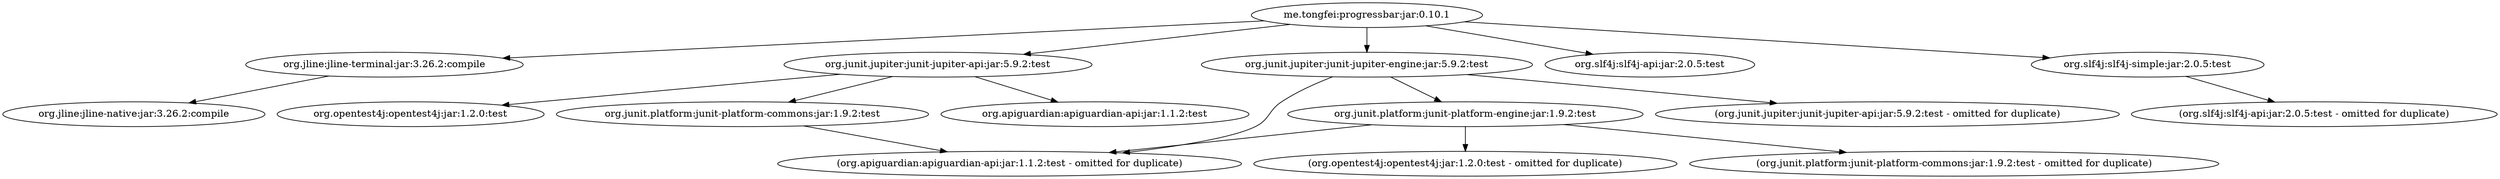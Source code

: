 digraph ctongfei__progressbar {
	"me.tongfei:progressbar:jar:0.10.1" -> "org.jline:jline-terminal:jar:3.26.2:compile" ; 
	"me.tongfei:progressbar:jar:0.10.1" -> "org.junit.jupiter:junit-jupiter-api:jar:5.9.2:test" ; 
	"me.tongfei:progressbar:jar:0.10.1" -> "org.junit.jupiter:junit-jupiter-engine:jar:5.9.2:test" ; 
	"me.tongfei:progressbar:jar:0.10.1" -> "org.slf4j:slf4j-api:jar:2.0.5:test" ; 
	"me.tongfei:progressbar:jar:0.10.1" -> "org.slf4j:slf4j-simple:jar:2.0.5:test" ; 
	"org.jline:jline-terminal:jar:3.26.2:compile" -> "org.jline:jline-native:jar:3.26.2:compile" ; 
	"org.junit.jupiter:junit-jupiter-api:jar:5.9.2:test" -> "org.opentest4j:opentest4j:jar:1.2.0:test" ; 
	"org.junit.jupiter:junit-jupiter-api:jar:5.9.2:test" -> "org.junit.platform:junit-platform-commons:jar:1.9.2:test" ; 
	"org.junit.jupiter:junit-jupiter-api:jar:5.9.2:test" -> "org.apiguardian:apiguardian-api:jar:1.1.2:test" ; 
	"org.junit.platform:junit-platform-commons:jar:1.9.2:test" -> "(org.apiguardian:apiguardian-api:jar:1.1.2:test - omitted for duplicate)" ; 
	"org.junit.jupiter:junit-jupiter-engine:jar:5.9.2:test" -> "org.junit.platform:junit-platform-engine:jar:1.9.2:test" ; 
	"org.junit.jupiter:junit-jupiter-engine:jar:5.9.2:test" -> "(org.junit.jupiter:junit-jupiter-api:jar:5.9.2:test - omitted for duplicate)" ; 
	"org.junit.jupiter:junit-jupiter-engine:jar:5.9.2:test" -> "(org.apiguardian:apiguardian-api:jar:1.1.2:test - omitted for duplicate)" ; 
	"org.junit.platform:junit-platform-engine:jar:1.9.2:test" -> "(org.opentest4j:opentest4j:jar:1.2.0:test - omitted for duplicate)" ; 
	"org.junit.platform:junit-platform-engine:jar:1.9.2:test" -> "(org.junit.platform:junit-platform-commons:jar:1.9.2:test - omitted for duplicate)" ; 
	"org.junit.platform:junit-platform-engine:jar:1.9.2:test" -> "(org.apiguardian:apiguardian-api:jar:1.1.2:test - omitted for duplicate)" ; 
	"org.slf4j:slf4j-simple:jar:2.0.5:test" -> "(org.slf4j:slf4j-api:jar:2.0.5:test - omitted for duplicate)" ; 
}
